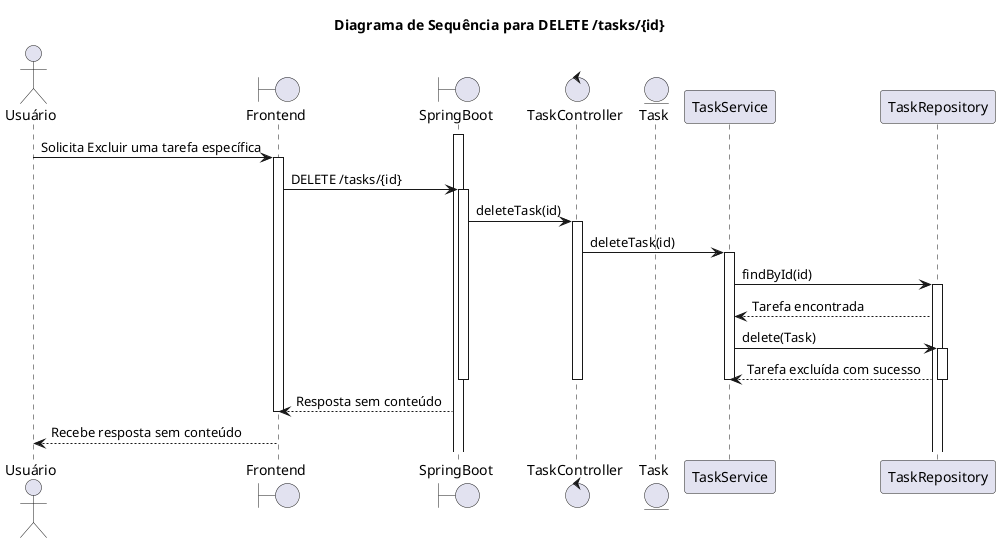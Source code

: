 @startuml
title Diagrama de Sequência para DELETE /tasks/{id}

actor Usuário
Boundary Frontend
Boundary SpringBoot
Control TaskController
Entity Task
Participant TaskService
Participant TaskRepository

activate SpringBoot
Usuário -> Frontend: Solicita Excluir uma tarefa específica
activate Frontend
Frontend -> SpringBoot: DELETE /tasks/{id}
activate SpringBoot
SpringBoot -> TaskController: deleteTask(id)
activate TaskController
TaskController -> TaskService: deleteTask(id)
activate TaskService
TaskService -> TaskRepository: findById(id)
activate TaskRepository
TaskRepository --> TaskService: Tarefa encontrada
TaskService -> TaskRepository: delete(Task)
activate TaskRepository
TaskRepository --> TaskService: Tarefa excluída com sucesso
deactivate TaskRepository
deactivate TaskService
deactivate TaskController
deactivate SpringBoot
SpringBoot --> Frontend: Resposta sem conteúdo
deactivate Frontend
Usuário <-- Frontend: Recebe resposta sem conteúdo
deactivate Usuário
@enduml